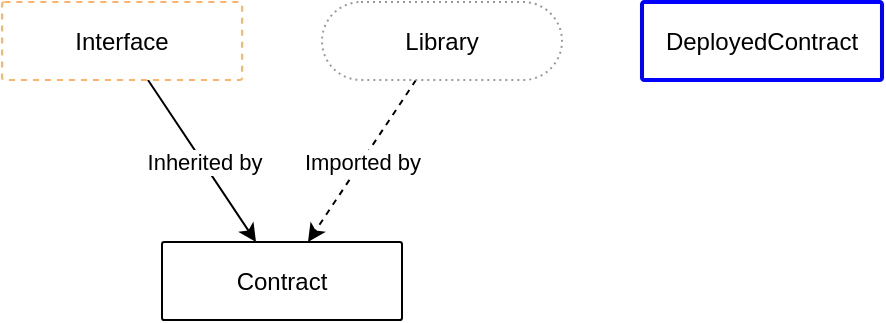 <mxfile scale="2" border="200">
    <diagram id="aud9nikIYE2zuOSdvOYu" name="Page-1">
        <mxGraphModel dx="430" dy="313" grid="1" gridSize="10" guides="1" tooltips="1" connect="1" arrows="1" fold="1" page="1" pageScale="1" pageWidth="850" pageHeight="1100" background="#FFFFFF" math="0" shadow="0">
            <root>
                <mxCell id="0"/>
                <mxCell id="1" parent="0"/>
                <mxCell id="2" value="DeployedContract" style="rounded=1;whiteSpace=wrap;html=1;arcSize=3;strokeWidth=2;strokeColor=#0000FF;" vertex="1" parent="1">
                    <mxGeometry x="520" y="80" width="120" height="39" as="geometry"/>
                </mxCell>
                <mxCell id="3" value="Contract" style="rounded=1;whiteSpace=wrap;html=1;arcSize=3;" vertex="1" parent="1">
                    <mxGeometry x="280" y="200" width="120" height="39" as="geometry"/>
                </mxCell>
                <mxCell id="7" style="edgeStyle=none;html=1;dashed=1;" edge="1" parent="1" source="4" target="3">
                    <mxGeometry relative="1" as="geometry"/>
                </mxCell>
                <mxCell id="9" value="Imported by" style="edgeLabel;html=1;align=center;verticalAlign=middle;resizable=0;points=[];" vertex="1" connectable="0" parent="7">
                    <mxGeometry x="-0.11" y="-1" relative="1" as="geometry">
                        <mxPoint x="-2" y="5" as="offset"/>
                    </mxGeometry>
                </mxCell>
                <mxCell id="4" value="Library" style="rounded=1;whiteSpace=wrap;html=1;arcSize=50;strokeColor=#999999;dashed=1;dashPattern=1 2;" vertex="1" parent="1">
                    <mxGeometry x="360" y="80" width="120" height="39" as="geometry"/>
                </mxCell>
                <mxCell id="6" value="" style="edgeStyle=none;html=1;" edge="1" parent="1" source="5" target="3">
                    <mxGeometry relative="1" as="geometry"/>
                </mxCell>
                <mxCell id="8" value="Inherited by" style="edgeLabel;html=1;align=center;verticalAlign=middle;resizable=0;points=[];" vertex="1" connectable="0" parent="6">
                    <mxGeometry x="-0.099" relative="1" as="geometry">
                        <mxPoint x="3" y="4" as="offset"/>
                    </mxGeometry>
                </mxCell>
                <mxCell id="5" value="Interface" style="rounded=1;whiteSpace=wrap;html=1;arcSize=3;dashed=1;strokeColor=#FFB366;" vertex="1" parent="1">
                    <mxGeometry x="200" y="80" width="120" height="39" as="geometry"/>
                </mxCell>
            </root>
        </mxGraphModel>
    </diagram>
</mxfile>